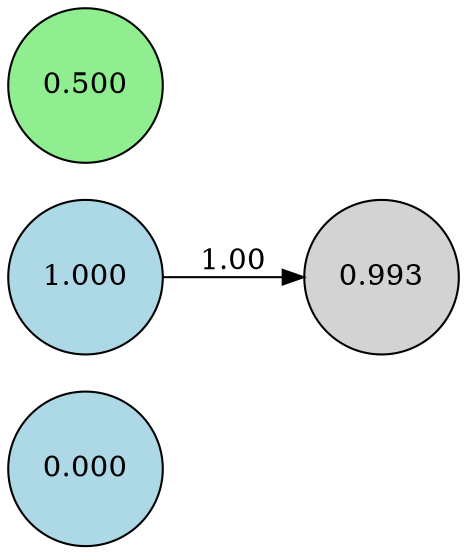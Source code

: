 digraph neat {
  rankdir=LR;
  node [shape=circle];
  node0 [label="0.000", style=filled, fillcolor=lightblue];
  node1 [label="1.000", style=filled, fillcolor=lightblue];
  node133 [label="0.500", style=filled, fillcolor=lightgreen];
  node190 [label="0.993", style=filled, fillcolor=lightgray];
  node1 -> node190 [label="1.00"];
}
